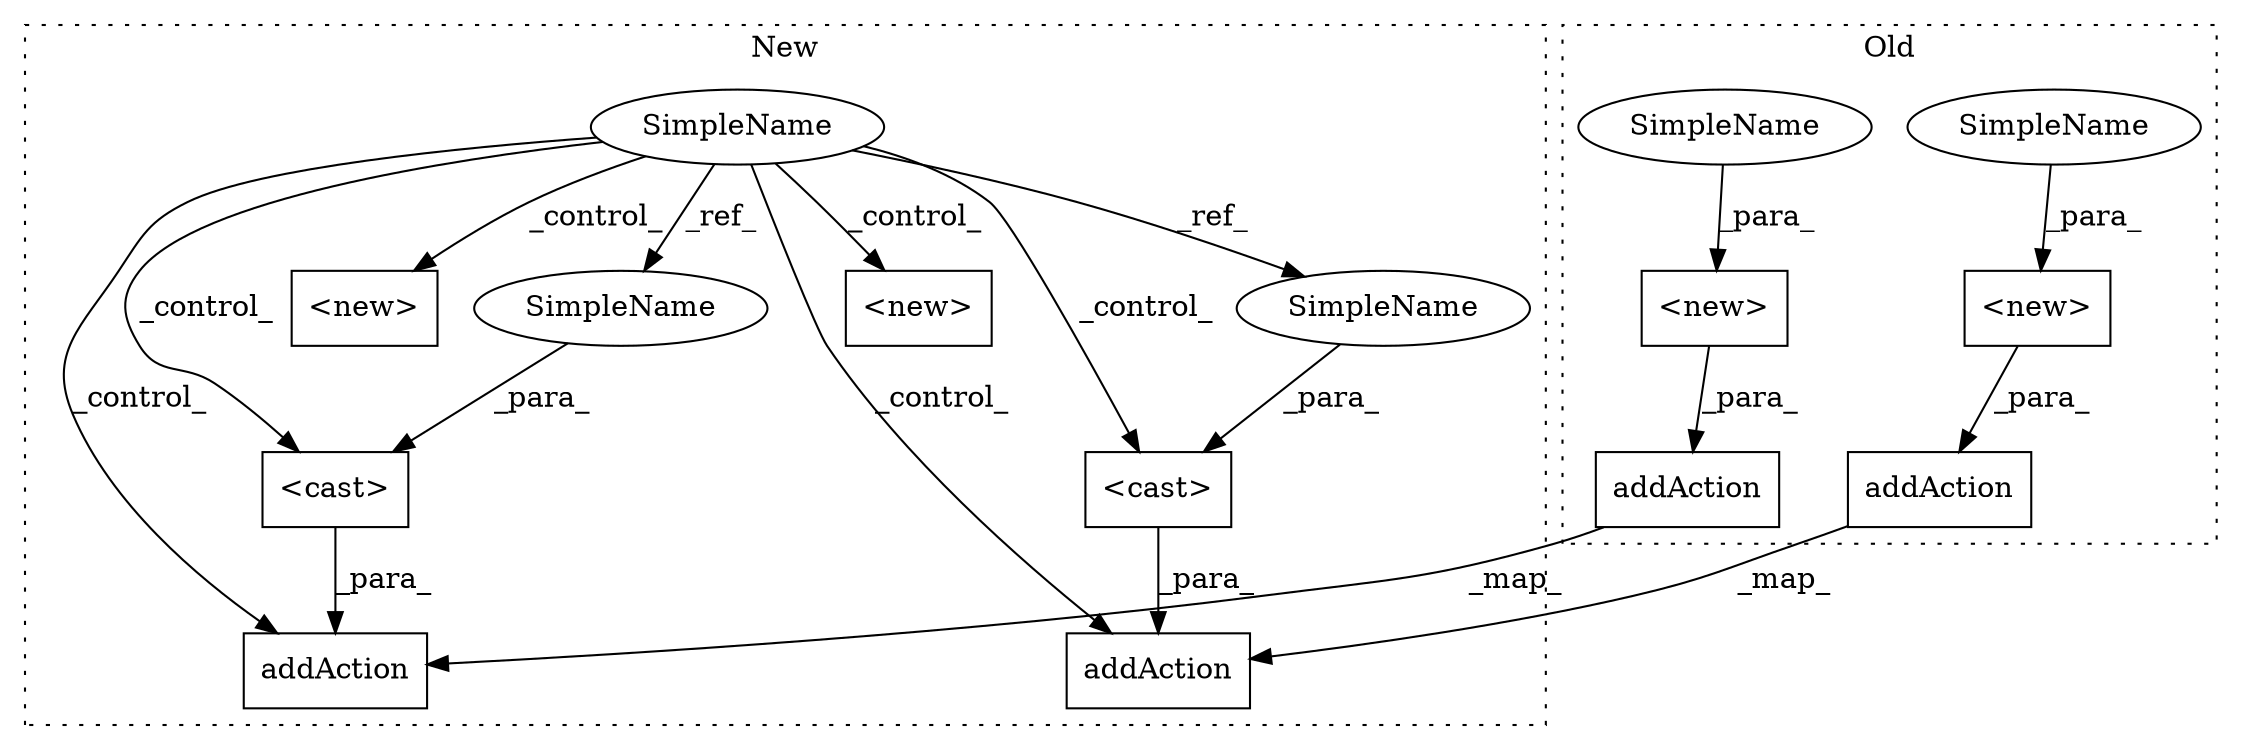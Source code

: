 digraph G {
subgraph cluster0 {
1 [label="addAction" a="32" s="1193,1221" l="10,1" shape="box"];
6 [label="<new>" a="14" s="1203,1220" l="11,1" shape="box"];
8 [label="addAction" a="32" s="616,644" l="10,1" shape="box"];
10 [label="<new>" a="14" s="626,643" l="11,1" shape="box"];
14 [label="SimpleName" a="42" s="637" l="6" shape="ellipse"];
15 [label="SimpleName" a="42" s="1214" l="6" shape="ellipse"];
label = "Old";
style="dotted";
}
subgraph cluster1 {
2 [label="addAction" a="32" s="1451,1528" l="10,1" shape="box"];
3 [label="<cast>" a="11" s="1472" l="49" shape="box"];
4 [label="SimpleName" a="42" s="557" l="6" shape="ellipse"];
5 [label="<new>" a="14" s="1077,1135" l="9,1" shape="box"];
7 [label="<cast>" a="11" s="713" l="45" shape="box"];
9 [label="addAction" a="32" s="692,765" l="10,1" shape="box"];
11 [label="<new>" a="14" s="1265,1331" l="11,1" shape="box"];
12 [label="SimpleName" a="42" s="1521" l="6" shape="ellipse"];
13 [label="SimpleName" a="42" s="758" l="6" shape="ellipse"];
label = "New";
style="dotted";
}
1 -> 2 [label="_map_"];
3 -> 2 [label="_para_"];
4 -> 3 [label="_control_"];
4 -> 5 [label="_control_"];
4 -> 11 [label="_control_"];
4 -> 12 [label="_ref_"];
4 -> 2 [label="_control_"];
4 -> 7 [label="_control_"];
4 -> 13 [label="_ref_"];
4 -> 9 [label="_control_"];
6 -> 1 [label="_para_"];
7 -> 9 [label="_para_"];
8 -> 9 [label="_map_"];
10 -> 8 [label="_para_"];
12 -> 3 [label="_para_"];
13 -> 7 [label="_para_"];
14 -> 10 [label="_para_"];
15 -> 6 [label="_para_"];
}